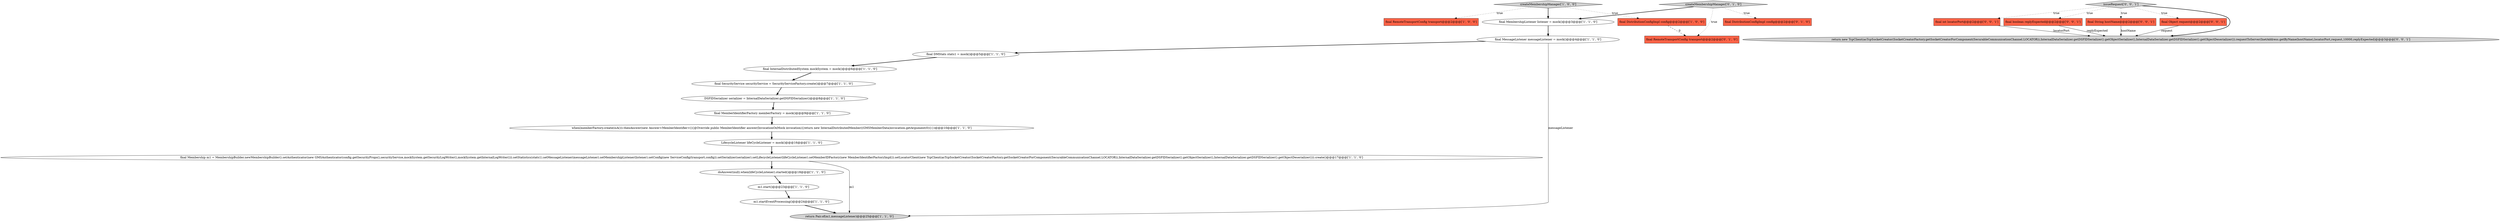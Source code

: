 digraph {
12 [style = filled, label = "doAnswer(null).when(lifeCycleListener).started()@@@18@@@['1', '1', '0']", fillcolor = white, shape = ellipse image = "AAA0AAABBB1BBB"];
6 [style = filled, label = "final DMStats stats1 = mock()@@@5@@@['1', '1', '0']", fillcolor = white, shape = ellipse image = "AAA0AAABBB1BBB"];
11 [style = filled, label = "final Membership m1 = MembershipBuilder.newMembershipBuilder().setAuthenticator(new GMSAuthenticator(config.getSecurityProps(),securityService,mockSystem.getSecurityLogWriter(),mockSystem.getInternalLogWriter())).setStatistics(stats1).setMessageListener(messageListener).setMembershipListener(listener).setConfig(new ServiceConfig(transport,config)).setSerializer(serializer).setLifecycleListener(lifeCycleListener).setMemberIDFactory(new MemberIdentifierFactoryImpl()).setLocatorClient(new TcpClient(asTcpSocketCreator(SocketCreatorFactory.getSocketCreatorForComponent(SecurableCommunicationChannel.LOCATOR)),InternalDataSerializer.getDSFIDSerializer().getObjectSerializer(),InternalDataSerializer.getDSFIDSerializer().getObjectDeserializer())).create()@@@17@@@['1', '1', '0']", fillcolor = white, shape = ellipse image = "AAA0AAABBB1BBB"];
0 [style = filled, label = "final InternalDistributedSystem mockSystem = mock()@@@6@@@['1', '1', '0']", fillcolor = white, shape = ellipse image = "AAA0AAABBB1BBB"];
24 [style = filled, label = "final int locatorPort@@@2@@@['0', '0', '1']", fillcolor = tomato, shape = box image = "AAA0AAABBB3BBB"];
8 [style = filled, label = "final RemoteTransportConfig transport@@@2@@@['1', '0', '0']", fillcolor = tomato, shape = box image = "AAA0AAABBB1BBB"];
13 [style = filled, label = "when(memberFactory.create(isA())).thenAnswer(new Answer<MemberIdentifier>(){@Override public MemberIdentifier answer(InvocationOnMock invocation){return new InternalDistributedMember((GMSMemberData)invocation.getArgument(0))}})@@@10@@@['1', '1', '0']", fillcolor = white, shape = ellipse image = "AAA0AAABBB1BBB"];
16 [style = filled, label = "final MemberIdentifierFactory memberFactory = mock()@@@9@@@['1', '1', '0']", fillcolor = white, shape = ellipse image = "AAA0AAABBB1BBB"];
4 [style = filled, label = "m1.start()@@@23@@@['1', '1', '0']", fillcolor = white, shape = ellipse image = "AAA0AAABBB1BBB"];
20 [style = filled, label = "final boolean replyExpected@@@2@@@['0', '0', '1']", fillcolor = tomato, shape = box image = "AAA0AAABBB3BBB"];
22 [style = filled, label = "final String hostName@@@2@@@['0', '0', '1']", fillcolor = tomato, shape = box image = "AAA0AAABBB3BBB"];
23 [style = filled, label = "final Object request@@@2@@@['0', '0', '1']", fillcolor = tomato, shape = box image = "AAA0AAABBB3BBB"];
15 [style = filled, label = "DSFIDSerializer serializer = InternalDataSerializer.getDSFIDSerializer()@@@8@@@['1', '1', '0']", fillcolor = white, shape = ellipse image = "AAA0AAABBB1BBB"];
1 [style = filled, label = "return Pair.of(m1,messageListener)@@@25@@@['1', '1', '0']", fillcolor = lightgray, shape = ellipse image = "AAA0AAABBB1BBB"];
21 [style = filled, label = "return new TcpClient(asTcpSocketCreator(SocketCreatorFactory.getSocketCreatorForComponent(SecurableCommunicationChannel.LOCATOR)),InternalDataSerializer.getDSFIDSerializer().getObjectSerializer(),InternalDataSerializer.getDSFIDSerializer().getObjectDeserializer()).requestToServer(InetAddress.getByName(hostName),locatorPort,request,10000,replyExpected)@@@3@@@['0', '0', '1']", fillcolor = lightgray, shape = ellipse image = "AAA0AAABBB3BBB"];
3 [style = filled, label = "createMembershipManager['1', '0', '0']", fillcolor = lightgray, shape = diamond image = "AAA0AAABBB1BBB"];
18 [style = filled, label = "final RemoteTransportConfig transport@@@2@@@['0', '1', '0']", fillcolor = tomato, shape = box image = "AAA1AAABBB2BBB"];
25 [style = filled, label = "issueRequest['0', '0', '1']", fillcolor = lightgray, shape = diamond image = "AAA0AAABBB3BBB"];
2 [style = filled, label = "LifecycleListener lifeCycleListener = mock()@@@16@@@['1', '1', '0']", fillcolor = white, shape = ellipse image = "AAA0AAABBB1BBB"];
7 [style = filled, label = "final MembershipListener listener = mock()@@@3@@@['1', '1', '0']", fillcolor = white, shape = ellipse image = "AAA0AAABBB1BBB"];
5 [style = filled, label = "m1.startEventProcessing()@@@24@@@['1', '1', '0']", fillcolor = white, shape = ellipse image = "AAA0AAABBB1BBB"];
9 [style = filled, label = "final MessageListener messageListener = mock()@@@4@@@['1', '1', '0']", fillcolor = white, shape = ellipse image = "AAA0AAABBB1BBB"];
19 [style = filled, label = "createMembershipManager['0', '1', '0']", fillcolor = lightgray, shape = diamond image = "AAA0AAABBB2BBB"];
14 [style = filled, label = "final SecurityService securityService = SecurityServiceFactory.create()@@@7@@@['1', '1', '0']", fillcolor = white, shape = ellipse image = "AAA0AAABBB1BBB"];
10 [style = filled, label = "final DistributionConfigImpl config@@@2@@@['1', '0', '0']", fillcolor = tomato, shape = box image = "AAA1AAABBB1BBB"];
17 [style = filled, label = "final DistributionConfigImpl config@@@2@@@['0', '1', '0']", fillcolor = tomato, shape = box image = "AAA0AAABBB2BBB"];
16->13 [style = bold, label=""];
9->1 [style = solid, label="messageListener"];
19->17 [style = dotted, label="true"];
3->10 [style = dotted, label="true"];
24->21 [style = solid, label="locatorPort"];
19->18 [style = dotted, label="true"];
20->21 [style = solid, label="replyExpected"];
25->24 [style = dotted, label="true"];
11->1 [style = solid, label="m1"];
11->12 [style = bold, label=""];
6->0 [style = bold, label=""];
15->16 [style = bold, label=""];
9->6 [style = bold, label=""];
7->9 [style = bold, label=""];
5->1 [style = bold, label=""];
0->14 [style = bold, label=""];
12->4 [style = bold, label=""];
3->7 [style = bold, label=""];
23->21 [style = solid, label="request"];
25->20 [style = dotted, label="true"];
22->21 [style = solid, label="hostName"];
25->22 [style = dotted, label="true"];
14->15 [style = bold, label=""];
25->23 [style = dotted, label="true"];
3->8 [style = dotted, label="true"];
4->5 [style = bold, label=""];
19->7 [style = bold, label=""];
2->11 [style = bold, label=""];
10->18 [style = dashed, label="0"];
25->21 [style = bold, label=""];
13->2 [style = bold, label=""];
}
